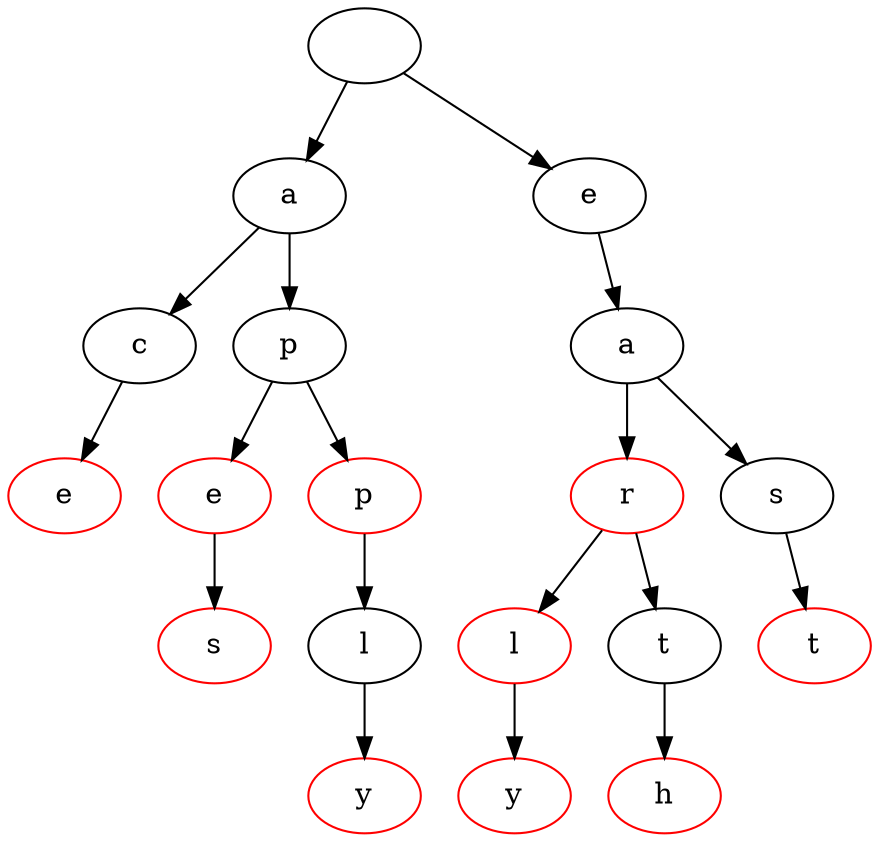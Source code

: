 digraph TrieInsert {
"0x55da07cdb2a0" [label=" "] 
"0x55da07cdbe70" [label="a"] 
"0x55da07cdb2a0" -> {"0x55da07cdbe70"}
"0x55da07cdb510" [label="e"] 
"0x55da07cdb2a0" -> {"0x55da07cdb510"}
"0x55da07cddb40" [label="c"] 
"0x55da07cdbe70" -> {"0x55da07cddb40"}
"0x55da07cdc0e0" [label="p"] 
"0x55da07cdbe70" -> {"0x55da07cdc0e0"}
"0x55da07cdb780" [label="a"] 
"0x55da07cdb510" -> {"0x55da07cdb780"}
"0x55da07cdddb0" [label="e"] [color=red]
"0x55da07cddb40" -> {"0x55da07cdddb0"}
"0x55da07cdcae0" [label="e"] [color=red]
"0x55da07cdc0e0" -> {"0x55da07cdcae0"}
"0x55da07cdc350" [label="p"] [color=red]
"0x55da07cdc0e0" -> {"0x55da07cdc350"}
"0x55da07cdb9f0" [label="r"] [color=red]
"0x55da07cdb780" -> {"0x55da07cdb9f0"}
"0x55da07cdd610" [label="s"] 
"0x55da07cdb780" -> {"0x55da07cdd610"}
"0x55da07cdcec0" [label="s"] [color=red]
"0x55da07cdcae0" -> {"0x55da07cdcec0"}
"0x55da07cdc5c0" [label="l"] 
"0x55da07cdc350" -> {"0x55da07cdc5c0"}
"0x55da07cde020" [label="l"] [color=red]
"0x55da07cdb9f0" -> {"0x55da07cde020"}
"0x55da07cdd130" [label="t"] 
"0x55da07cdb9f0" -> {"0x55da07cdd130"}
"0x55da07cdd880" [label="t"] [color=red]
"0x55da07cdd610" -> {"0x55da07cdd880"}
"0x55da07cdc830" [label="y"] [color=red]
"0x55da07cdc5c0" -> {"0x55da07cdc830"}
"0x55da07cde290" [label="y"] [color=red]
"0x55da07cde020" -> {"0x55da07cde290"}
"0x55da07cdd3a0" [label="h"] [color=red]
"0x55da07cdd130" -> {"0x55da07cdd3a0"}
}
